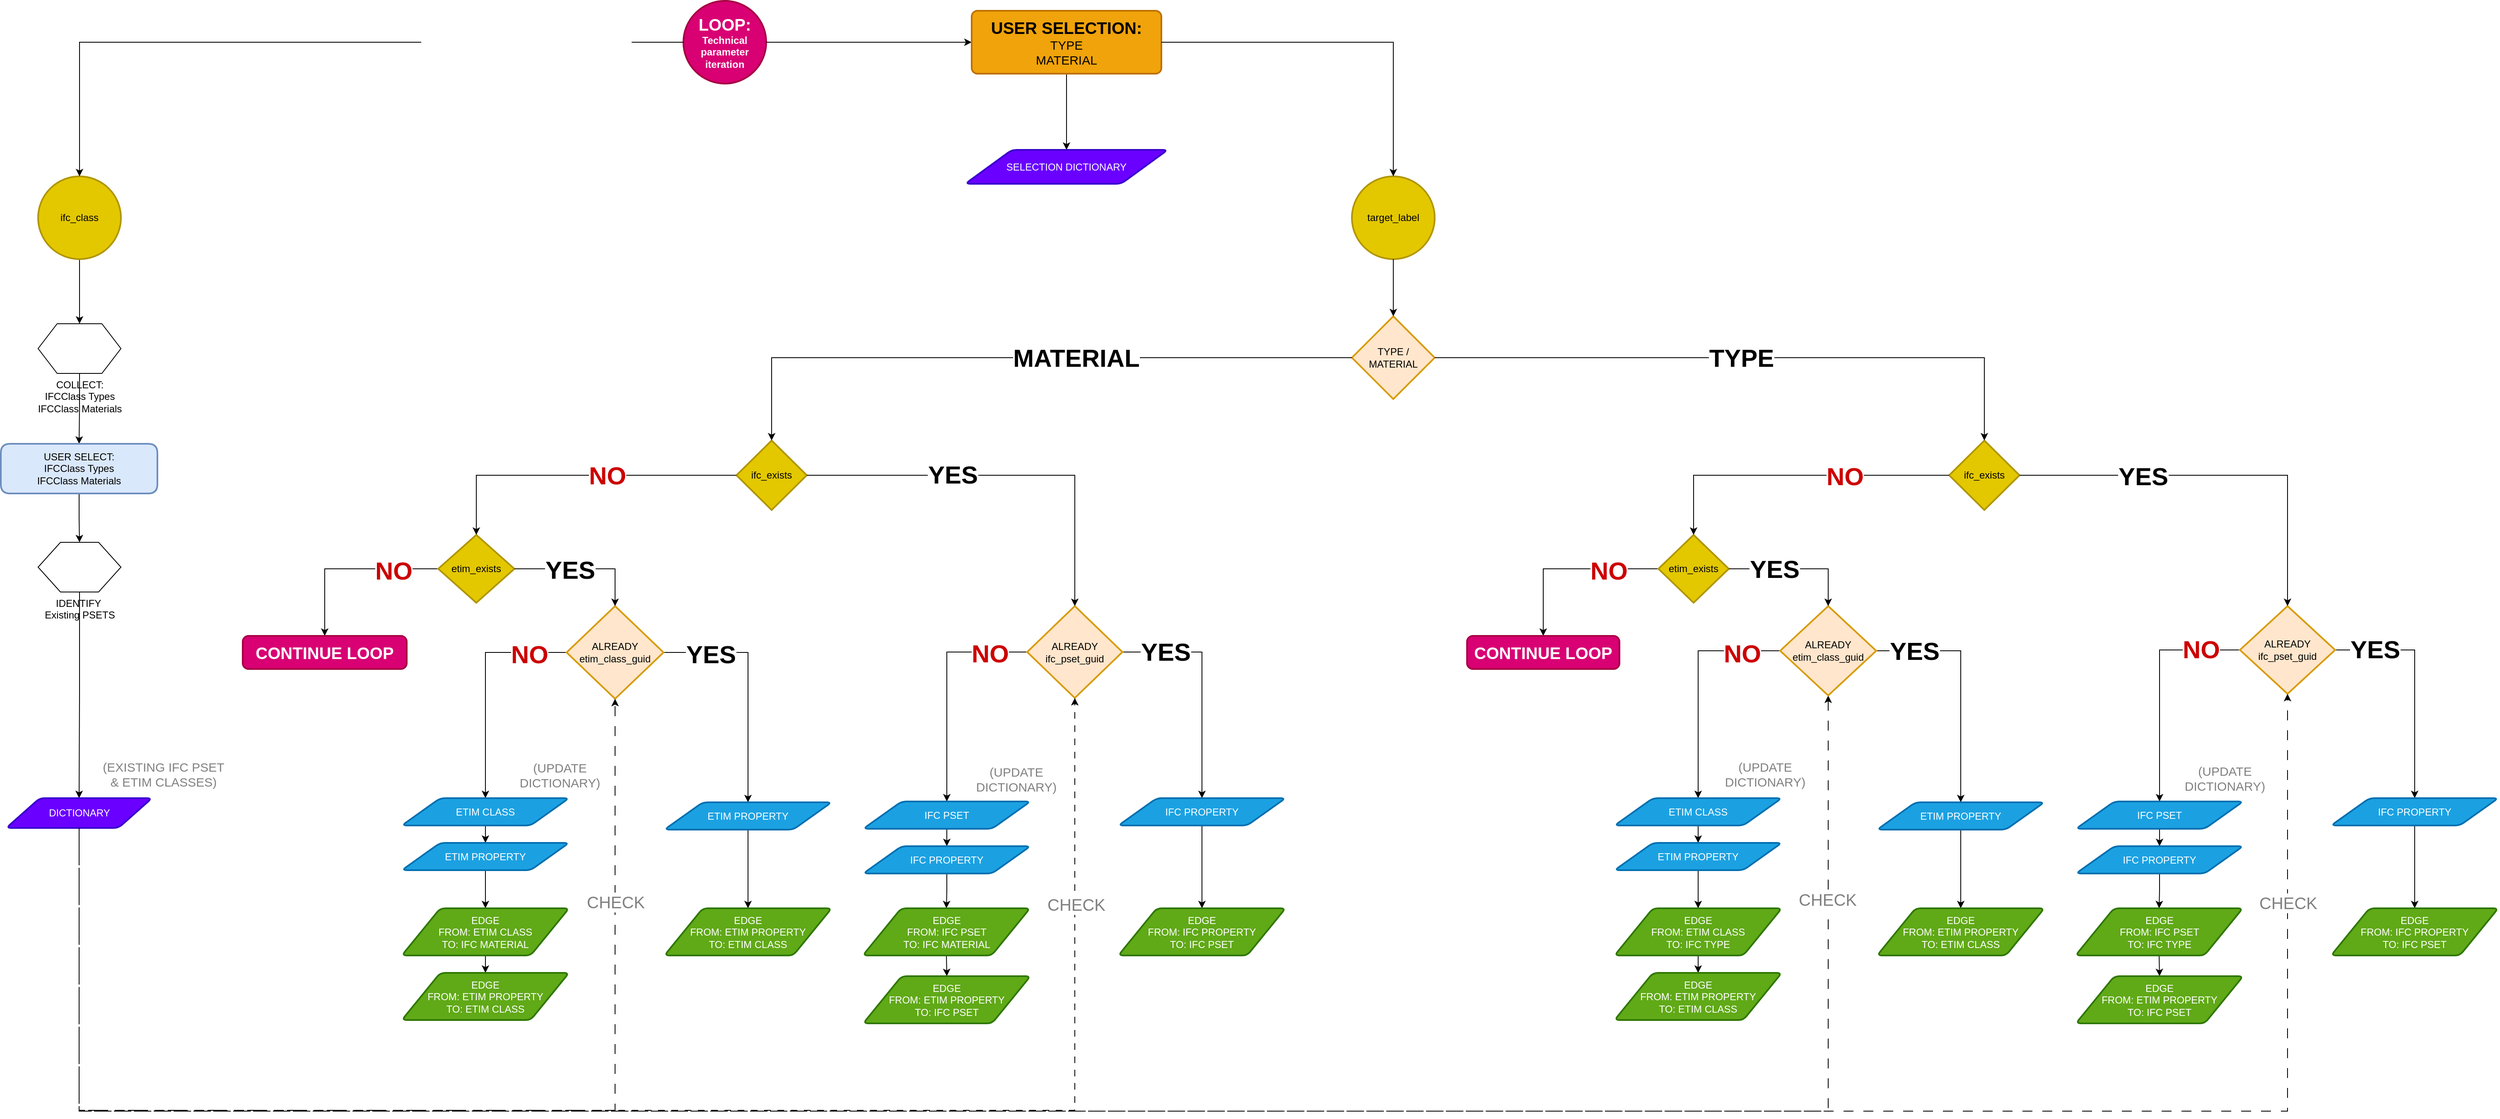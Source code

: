 <mxfile version="28.2.5">
  <diagram name="Page-1" id="zGWrGJ0KnjRnt5XvjetG">
    <mxGraphModel dx="2178" dy="1285" grid="0" gridSize="10" guides="1" tooltips="1" connect="1" arrows="1" fold="1" page="1" pageScale="1" pageWidth="3311" pageHeight="1654" math="0" shadow="0">
      <root>
        <mxCell id="0" />
        <mxCell id="1" parent="0" />
        <mxCell id="30pxRHg9Fm9ib9L_n-xo-12" style="edgeStyle=orthogonalEdgeStyle;rounded=0;orthogonalLoop=1;jettySize=auto;html=1;entryX=0.5;entryY=0;entryDx=0;entryDy=0;" parent="1" source="30pxRHg9Fm9ib9L_n-xo-1" target="30pxRHg9Fm9ib9L_n-xo-5" edge="1">
          <mxGeometry relative="1" as="geometry" />
        </mxCell>
        <mxCell id="30pxRHg9Fm9ib9L_n-xo-1" value="ifc_class" style="strokeWidth=2;html=1;shape=mxgraph.flowchart.start_2;whiteSpace=wrap;fillColor=#e3c800;strokeColor=#B09500;fontColor=#000000;" parent="1" vertex="1">
          <mxGeometry x="174" y="377" width="100" height="100" as="geometry" />
        </mxCell>
        <mxCell id="30pxRHg9Fm9ib9L_n-xo-13" style="edgeStyle=orthogonalEdgeStyle;rounded=0;orthogonalLoop=1;jettySize=auto;html=1;entryX=0.5;entryY=0;entryDx=0;entryDy=0;" parent="1" source="30pxRHg9Fm9ib9L_n-xo-5" target="30pxRHg9Fm9ib9L_n-xo-7" edge="1">
          <mxGeometry relative="1" as="geometry" />
        </mxCell>
        <mxCell id="30pxRHg9Fm9ib9L_n-xo-5" value="COLLECT:&lt;div&gt;IFCClass Types&lt;br&gt;IFCClass Materials&lt;/div&gt;" style="verticalLabelPosition=bottom;verticalAlign=top;html=1;shape=hexagon;perimeter=hexagonPerimeter2;arcSize=6;size=0.23;" parent="1" vertex="1">
          <mxGeometry x="174" y="555" width="100" height="60" as="geometry" />
        </mxCell>
        <mxCell id="30pxRHg9Fm9ib9L_n-xo-14" style="edgeStyle=orthogonalEdgeStyle;rounded=0;orthogonalLoop=1;jettySize=auto;html=1;" parent="1" source="30pxRHg9Fm9ib9L_n-xo-7" target="30pxRHg9Fm9ib9L_n-xo-8" edge="1">
          <mxGeometry relative="1" as="geometry" />
        </mxCell>
        <mxCell id="30pxRHg9Fm9ib9L_n-xo-7" value="USER SELECT:&lt;div&gt;IFCClass Types&lt;/div&gt;&lt;div&gt;IFCClass Materials&lt;/div&gt;" style="html=1;strokeWidth=2;shape=manualInput;whiteSpace=wrap;rounded=1;size=0;arcSize=22;fillColor=#dae8fc;strokeColor=#6c8ebf;" parent="1" vertex="1">
          <mxGeometry x="129" y="700" width="189" height="60" as="geometry" />
        </mxCell>
        <mxCell id="30pxRHg9Fm9ib9L_n-xo-15" style="edgeStyle=orthogonalEdgeStyle;rounded=0;orthogonalLoop=1;jettySize=auto;html=1;entryX=0.5;entryY=0;entryDx=0;entryDy=0;" parent="1" source="30pxRHg9Fm9ib9L_n-xo-8" target="30pxRHg9Fm9ib9L_n-xo-9" edge="1">
          <mxGeometry relative="1" as="geometry" />
        </mxCell>
        <mxCell id="30pxRHg9Fm9ib9L_n-xo-8" value="IDENTIFY&amp;nbsp;&lt;div&gt;Existing PSETS&lt;/div&gt;" style="verticalLabelPosition=bottom;verticalAlign=top;html=1;shape=hexagon;perimeter=hexagonPerimeter2;arcSize=6;size=0.27;" parent="1" vertex="1">
          <mxGeometry x="174" y="819" width="100" height="60" as="geometry" />
        </mxCell>
        <mxCell id="30pxRHg9Fm9ib9L_n-xo-9" value="DICTIONARY" style="shape=parallelogram;html=1;strokeWidth=2;perimeter=parallelogramPerimeter;whiteSpace=wrap;rounded=1;arcSize=12;size=0.23;fillColor=#6a00ff;strokeColor=#3700CC;fontColor=#ffffff;" parent="1" vertex="1">
          <mxGeometry x="135.5" y="1128" width="176" height="36" as="geometry" />
        </mxCell>
        <mxCell id="30pxRHg9Fm9ib9L_n-xo-10" value="TYPE / MATERIAL" style="strokeWidth=2;html=1;shape=mxgraph.flowchart.decision;whiteSpace=wrap;fillColor=#ffe6cc;strokeColor=#d79b00;" parent="1" vertex="1">
          <mxGeometry x="1760" y="546" width="100" height="100" as="geometry" />
        </mxCell>
        <mxCell id="30pxRHg9Fm9ib9L_n-xo-16" value="target_label" style="strokeWidth=2;html=1;shape=mxgraph.flowchart.start_2;whiteSpace=wrap;fillColor=#e3c800;strokeColor=#B09500;fontColor=#000000;" parent="1" vertex="1">
          <mxGeometry x="1760" y="377" width="100" height="100" as="geometry" />
        </mxCell>
        <mxCell id="0rWULEDfACyBqYcY1xk1-1" value="ifc_exists" style="strokeWidth=2;html=1;shape=mxgraph.flowchart.decision;whiteSpace=wrap;fillColor=#e3c800;strokeColor=#B09500;fontColor=#000000;" parent="1" vertex="1">
          <mxGeometry x="1017" y="696" width="85" height="84" as="geometry" />
        </mxCell>
        <mxCell id="0rWULEDfACyBqYcY1xk1-33" style="edgeStyle=orthogonalEdgeStyle;rounded=0;orthogonalLoop=1;jettySize=auto;html=1;entryX=0.5;entryY=0;entryDx=0;entryDy=0;" parent="1" source="0rWULEDfACyBqYcY1xk1-2" target="0rWULEDfACyBqYcY1xk1-5" edge="1">
          <mxGeometry relative="1" as="geometry" />
        </mxCell>
        <mxCell id="0rWULEDfACyBqYcY1xk1-97" value="&lt;font style=&quot;font-size: 30px; color: rgb(204, 0, 0);&quot;&gt;&lt;b&gt;NO&lt;/b&gt;&lt;/font&gt;" style="edgeLabel;html=1;align=center;verticalAlign=middle;resizable=0;points=[];" parent="0rWULEDfACyBqYcY1xk1-33" vertex="1" connectable="0">
          <mxGeometry x="-0.5" y="3" relative="1" as="geometry">
            <mxPoint y="-1" as="offset" />
          </mxGeometry>
        </mxCell>
        <mxCell id="0rWULEDfACyBqYcY1xk1-2" value="etim_exists" style="strokeWidth=2;html=1;shape=mxgraph.flowchart.decision;whiteSpace=wrap;fillColor=#e3c800;strokeColor=#B09500;fontColor=#000000;" parent="1" vertex="1">
          <mxGeometry x="657" y="810" width="92" height="82" as="geometry" />
        </mxCell>
        <mxCell id="0rWULEDfACyBqYcY1xk1-3" style="edgeStyle=orthogonalEdgeStyle;rounded=0;orthogonalLoop=1;jettySize=auto;html=1;entryX=0.5;entryY=0;entryDx=0;entryDy=0;entryPerimeter=0;" parent="1" source="0rWULEDfACyBqYcY1xk1-1" target="0rWULEDfACyBqYcY1xk1-2" edge="1">
          <mxGeometry relative="1" as="geometry" />
        </mxCell>
        <mxCell id="0rWULEDfACyBqYcY1xk1-96" value="&lt;font style=&quot;font-size: 30px; color: rgb(204, 0, 0);&quot;&gt;&lt;b&gt;NO&lt;/b&gt;&lt;/font&gt;" style="edgeLabel;html=1;align=center;verticalAlign=middle;resizable=0;points=[];" parent="0rWULEDfACyBqYcY1xk1-3" vertex="1" connectable="0">
          <mxGeometry x="-0.188" relative="1" as="geometry">
            <mxPoint as="offset" />
          </mxGeometry>
        </mxCell>
        <mxCell id="0rWULEDfACyBqYcY1xk1-35" style="edgeStyle=orthogonalEdgeStyle;rounded=0;orthogonalLoop=1;jettySize=auto;html=1;exitX=0;exitY=0.5;exitDx=0;exitDy=0;exitPerimeter=0;entryX=0.5;entryY=0;entryDx=0;entryDy=0;" parent="1" source="0rWULEDfACyBqYcY1xk1-4" target="0rWULEDfACyBqYcY1xk1-19" edge="1">
          <mxGeometry relative="1" as="geometry" />
        </mxCell>
        <mxCell id="0rWULEDfACyBqYcY1xk1-99" value="&lt;font style=&quot;font-size: 30px; color: rgb(204, 0, 0);&quot;&gt;&lt;b&gt;NO&lt;/b&gt;&lt;/font&gt;" style="edgeLabel;html=1;align=center;verticalAlign=middle;resizable=0;points=[];" parent="0rWULEDfACyBqYcY1xk1-35" vertex="1" connectable="0">
          <mxGeometry x="-0.668" y="1" relative="1" as="geometry">
            <mxPoint y="1" as="offset" />
          </mxGeometry>
        </mxCell>
        <mxCell id="0rWULEDfACyBqYcY1xk1-36" style="edgeStyle=orthogonalEdgeStyle;rounded=0;orthogonalLoop=1;jettySize=auto;html=1;exitX=1;exitY=0.5;exitDx=0;exitDy=0;exitPerimeter=0;entryX=0.5;entryY=0;entryDx=0;entryDy=0;" parent="1" source="0rWULEDfACyBqYcY1xk1-4" target="0rWULEDfACyBqYcY1xk1-23" edge="1">
          <mxGeometry relative="1" as="geometry">
            <mxPoint x="1040" y="1101" as="targetPoint" />
            <mxPoint x="927" y="968" as="sourcePoint" />
          </mxGeometry>
        </mxCell>
        <mxCell id="0rWULEDfACyBqYcY1xk1-100" value="&lt;font style=&quot;font-size: 30px;&quot;&gt;&lt;b&gt;YES&lt;/b&gt;&lt;/font&gt;" style="edgeLabel;html=1;align=center;verticalAlign=middle;resizable=0;points=[];" parent="0rWULEDfACyBqYcY1xk1-36" vertex="1" connectable="0">
          <mxGeometry x="-0.604" y="-2" relative="1" as="geometry">
            <mxPoint x="1" as="offset" />
          </mxGeometry>
        </mxCell>
        <mxCell id="0rWULEDfACyBqYcY1xk1-4" value="ALREADY&lt;div&gt;etim_class_guid&lt;/div&gt;" style="strokeWidth=2;html=1;shape=mxgraph.flowchart.decision;whiteSpace=wrap;fillColor=#ffe6cc;strokeColor=#d79b00;" parent="1" vertex="1">
          <mxGeometry x="812" y="896" width="117" height="112" as="geometry" />
        </mxCell>
        <mxCell id="0rWULEDfACyBqYcY1xk1-5" value="&lt;b&gt;&lt;font style=&quot;font-size: 20px;&quot;&gt;CONTINUE LOOP&lt;/font&gt;&lt;/b&gt;" style="rounded=1;whiteSpace=wrap;html=1;absoluteArcSize=1;arcSize=14;strokeWidth=2;fillColor=#d80073;strokeColor=#A50040;fontColor=#ffffff;" parent="1" vertex="1">
          <mxGeometry x="421" y="932" width="198" height="40" as="geometry" />
        </mxCell>
        <mxCell id="0rWULEDfACyBqYcY1xk1-42" style="edgeStyle=orthogonalEdgeStyle;rounded=0;orthogonalLoop=1;jettySize=auto;html=1;entryX=0.5;entryY=0;entryDx=0;entryDy=0;" parent="1" source="0rWULEDfACyBqYcY1xk1-12" target="0rWULEDfACyBqYcY1xk1-25" edge="1">
          <mxGeometry relative="1" as="geometry">
            <Array as="points">
              <mxPoint x="1271" y="952" />
            </Array>
          </mxGeometry>
        </mxCell>
        <mxCell id="0rWULEDfACyBqYcY1xk1-101" value="&lt;font style=&quot;font-size: 30px; color: rgb(204, 0, 0);&quot;&gt;&lt;b&gt;NO&lt;/b&gt;&lt;/font&gt;" style="edgeLabel;html=1;align=center;verticalAlign=middle;resizable=0;points=[];" parent="0rWULEDfACyBqYcY1xk1-42" vertex="1" connectable="0">
          <mxGeometry x="-0.671" y="1" relative="1" as="geometry">
            <mxPoint as="offset" />
          </mxGeometry>
        </mxCell>
        <mxCell id="0rWULEDfACyBqYcY1xk1-43" style="edgeStyle=orthogonalEdgeStyle;rounded=0;orthogonalLoop=1;jettySize=auto;html=1;exitX=1;exitY=0.5;exitDx=0;exitDy=0;exitPerimeter=0;entryX=0.5;entryY=0;entryDx=0;entryDy=0;" parent="1" source="0rWULEDfACyBqYcY1xk1-12" target="0rWULEDfACyBqYcY1xk1-29" edge="1">
          <mxGeometry relative="1" as="geometry" />
        </mxCell>
        <mxCell id="0rWULEDfACyBqYcY1xk1-102" value="&lt;font style=&quot;font-size: 30px;&quot;&gt;&lt;b&gt;YES&lt;/b&gt;&lt;/font&gt;" style="edgeLabel;html=1;align=center;verticalAlign=middle;resizable=0;points=[];" parent="0rWULEDfACyBqYcY1xk1-43" vertex="1" connectable="0">
          <mxGeometry x="-0.62" y="1" relative="1" as="geometry">
            <mxPoint as="offset" />
          </mxGeometry>
        </mxCell>
        <mxCell id="0rWULEDfACyBqYcY1xk1-12" value="ALREADY&lt;div&gt;ifc_pset_guid&lt;/div&gt;" style="strokeWidth=2;html=1;shape=mxgraph.flowchart.decision;whiteSpace=wrap;fillColor=#ffe6cc;strokeColor=#d79b00;" parent="1" vertex="1">
          <mxGeometry x="1368" y="896" width="115" height="111" as="geometry" />
        </mxCell>
        <mxCell id="0rWULEDfACyBqYcY1xk1-37" style="edgeStyle=orthogonalEdgeStyle;rounded=0;orthogonalLoop=1;jettySize=auto;html=1;exitX=0.5;exitY=1;exitDx=0;exitDy=0;entryX=0.5;entryY=0;entryDx=0;entryDy=0;" parent="1" source="0rWULEDfACyBqYcY1xk1-19" target="0rWULEDfACyBqYcY1xk1-20" edge="1">
          <mxGeometry relative="1" as="geometry" />
        </mxCell>
        <mxCell id="0rWULEDfACyBqYcY1xk1-19" value="ETIM CLASS" style="shape=parallelogram;html=1;strokeWidth=2;perimeter=parallelogramPerimeter;whiteSpace=wrap;rounded=1;arcSize=12;size=0.23;fillColor=#1ba1e2;fontColor=#ffffff;strokeColor=#006EAF;" parent="1" vertex="1">
          <mxGeometry x="613" y="1128" width="202" height="33" as="geometry" />
        </mxCell>
        <mxCell id="0rWULEDfACyBqYcY1xk1-38" style="edgeStyle=orthogonalEdgeStyle;rounded=0;orthogonalLoop=1;jettySize=auto;html=1;exitX=0.5;exitY=1;exitDx=0;exitDy=0;entryX=0.5;entryY=0;entryDx=0;entryDy=0;" parent="1" source="0rWULEDfACyBqYcY1xk1-20" target="0rWULEDfACyBqYcY1xk1-21" edge="1">
          <mxGeometry relative="1" as="geometry">
            <mxPoint x="714" y="1240" as="sourcePoint" />
          </mxGeometry>
        </mxCell>
        <mxCell id="0rWULEDfACyBqYcY1xk1-20" value="ETIM PROPERTY" style="shape=parallelogram;html=1;strokeWidth=2;perimeter=parallelogramPerimeter;whiteSpace=wrap;rounded=1;arcSize=12;size=0.23;fillColor=#1ba1e2;fontColor=#ffffff;strokeColor=#006EAF;" parent="1" vertex="1">
          <mxGeometry x="613" y="1182" width="202" height="33" as="geometry" />
        </mxCell>
        <mxCell id="0rWULEDfACyBqYcY1xk1-40" style="edgeStyle=orthogonalEdgeStyle;rounded=0;orthogonalLoop=1;jettySize=auto;html=1;exitX=0.5;exitY=1;exitDx=0;exitDy=0;entryX=0.5;entryY=0;entryDx=0;entryDy=0;" parent="1" source="0rWULEDfACyBqYcY1xk1-21" target="0rWULEDfACyBqYcY1xk1-22" edge="1">
          <mxGeometry relative="1" as="geometry" />
        </mxCell>
        <mxCell id="0rWULEDfACyBqYcY1xk1-21" value="EDGE&lt;div&gt;FROM: ETIM CLASS&lt;/div&gt;&lt;div&gt;TO: IFC MATERIAL&lt;/div&gt;" style="shape=parallelogram;html=1;strokeWidth=2;perimeter=parallelogramPerimeter;whiteSpace=wrap;rounded=1;arcSize=12;size=0.23;fillColor=#60a917;fontColor=#ffffff;strokeColor=#2D7600;" parent="1" vertex="1">
          <mxGeometry x="613" y="1261" width="202" height="57" as="geometry" />
        </mxCell>
        <mxCell id="0rWULEDfACyBqYcY1xk1-22" value="EDGE&lt;div&gt;FROM: ETIM PROPERTY&lt;/div&gt;&lt;div&gt;TO: ETIM CLASS&lt;/div&gt;" style="shape=parallelogram;html=1;strokeWidth=2;perimeter=parallelogramPerimeter;whiteSpace=wrap;rounded=1;arcSize=12;size=0.23;fillColor=#60a917;fontColor=#ffffff;strokeColor=#2D7600;" parent="1" vertex="1">
          <mxGeometry x="613" y="1339" width="202" height="57" as="geometry" />
        </mxCell>
        <mxCell id="0rWULEDfACyBqYcY1xk1-41" style="edgeStyle=orthogonalEdgeStyle;rounded=0;orthogonalLoop=1;jettySize=auto;html=1;exitX=0.5;exitY=1;exitDx=0;exitDy=0;entryX=0.5;entryY=0;entryDx=0;entryDy=0;" parent="1" source="0rWULEDfACyBqYcY1xk1-23" target="0rWULEDfACyBqYcY1xk1-24" edge="1">
          <mxGeometry relative="1" as="geometry" />
        </mxCell>
        <mxCell id="0rWULEDfACyBqYcY1xk1-23" value="ETIM PROPERTY" style="shape=parallelogram;html=1;strokeWidth=2;perimeter=parallelogramPerimeter;whiteSpace=wrap;rounded=1;arcSize=12;size=0.23;fillColor=#1ba1e2;fontColor=#ffffff;strokeColor=#006EAF;" parent="1" vertex="1">
          <mxGeometry x="930" y="1133" width="202" height="33" as="geometry" />
        </mxCell>
        <mxCell id="0rWULEDfACyBqYcY1xk1-24" value="EDGE&lt;div&gt;FROM: ETIM PROPERTY&lt;/div&gt;&lt;div&gt;TO: ETIM CLASS&lt;/div&gt;" style="shape=parallelogram;html=1;strokeWidth=2;perimeter=parallelogramPerimeter;whiteSpace=wrap;rounded=1;arcSize=12;size=0.23;fillColor=#60a917;fontColor=#ffffff;strokeColor=#2D7600;" parent="1" vertex="1">
          <mxGeometry x="930" y="1261" width="202" height="57" as="geometry" />
        </mxCell>
        <mxCell id="0rWULEDfACyBqYcY1xk1-44" style="edgeStyle=orthogonalEdgeStyle;rounded=0;orthogonalLoop=1;jettySize=auto;html=1;exitX=0.5;exitY=1;exitDx=0;exitDy=0;entryX=0.5;entryY=0;entryDx=0;entryDy=0;" parent="1" source="0rWULEDfACyBqYcY1xk1-25" target="0rWULEDfACyBqYcY1xk1-26" edge="1">
          <mxGeometry relative="1" as="geometry" />
        </mxCell>
        <mxCell id="0rWULEDfACyBqYcY1xk1-25" value="IFC PSET" style="shape=parallelogram;html=1;strokeWidth=2;perimeter=parallelogramPerimeter;whiteSpace=wrap;rounded=1;arcSize=12;size=0.23;fillColor=#1ba1e2;fontColor=#ffffff;strokeColor=#006EAF;" parent="1" vertex="1">
          <mxGeometry x="1170" y="1132" width="202" height="33" as="geometry" />
        </mxCell>
        <mxCell id="0rWULEDfACyBqYcY1xk1-45" style="edgeStyle=orthogonalEdgeStyle;rounded=0;orthogonalLoop=1;jettySize=auto;html=1;exitX=0.5;exitY=1;exitDx=0;exitDy=0;entryX=0.5;entryY=0;entryDx=0;entryDy=0;" parent="1" source="0rWULEDfACyBqYcY1xk1-26" target="0rWULEDfACyBqYcY1xk1-27" edge="1">
          <mxGeometry relative="1" as="geometry" />
        </mxCell>
        <mxCell id="0rWULEDfACyBqYcY1xk1-26" value="IFC PROPERTY" style="shape=parallelogram;html=1;strokeWidth=2;perimeter=parallelogramPerimeter;whiteSpace=wrap;rounded=1;arcSize=12;size=0.23;fillColor=#1ba1e2;fontColor=#ffffff;strokeColor=#006EAF;" parent="1" vertex="1">
          <mxGeometry x="1170" y="1186" width="202" height="33" as="geometry" />
        </mxCell>
        <mxCell id="0rWULEDfACyBqYcY1xk1-46" style="edgeStyle=orthogonalEdgeStyle;rounded=0;orthogonalLoop=1;jettySize=auto;html=1;exitX=0.5;exitY=1;exitDx=0;exitDy=0;entryX=0.5;entryY=0;entryDx=0;entryDy=0;" parent="1" source="0rWULEDfACyBqYcY1xk1-27" target="0rWULEDfACyBqYcY1xk1-28" edge="1">
          <mxGeometry relative="1" as="geometry" />
        </mxCell>
        <mxCell id="0rWULEDfACyBqYcY1xk1-27" value="EDGE&lt;div&gt;FROM: IFC PSET&lt;/div&gt;&lt;div&gt;TO: IFC MATERIAL&lt;/div&gt;" style="shape=parallelogram;html=1;strokeWidth=2;perimeter=parallelogramPerimeter;whiteSpace=wrap;rounded=1;arcSize=12;size=0.23;fillColor=#60a917;fontColor=#ffffff;strokeColor=#2D7600;" parent="1" vertex="1">
          <mxGeometry x="1169.5" y="1261" width="202" height="57" as="geometry" />
        </mxCell>
        <mxCell id="0rWULEDfACyBqYcY1xk1-28" value="EDGE&lt;div&gt;FROM: ETIM PROPERTY&lt;/div&gt;&lt;div&gt;TO: IFC PSET&lt;/div&gt;" style="shape=parallelogram;html=1;strokeWidth=2;perimeter=parallelogramPerimeter;whiteSpace=wrap;rounded=1;arcSize=12;size=0.23;fillColor=#60a917;fontColor=#ffffff;strokeColor=#2D7600;" parent="1" vertex="1">
          <mxGeometry x="1170" y="1343" width="202" height="57" as="geometry" />
        </mxCell>
        <mxCell id="0rWULEDfACyBqYcY1xk1-47" style="edgeStyle=orthogonalEdgeStyle;rounded=0;orthogonalLoop=1;jettySize=auto;html=1;exitX=0.5;exitY=1;exitDx=0;exitDy=0;entryX=0.5;entryY=0;entryDx=0;entryDy=0;" parent="1" source="0rWULEDfACyBqYcY1xk1-29" target="0rWULEDfACyBqYcY1xk1-30" edge="1">
          <mxGeometry relative="1" as="geometry" />
        </mxCell>
        <mxCell id="0rWULEDfACyBqYcY1xk1-29" value="IFC PROPERTY" style="shape=parallelogram;html=1;strokeWidth=2;perimeter=parallelogramPerimeter;whiteSpace=wrap;rounded=1;arcSize=12;size=0.23;fillColor=#1ba1e2;fontColor=#ffffff;strokeColor=#006EAF;" parent="1" vertex="1">
          <mxGeometry x="1478" y="1128" width="202" height="33" as="geometry" />
        </mxCell>
        <mxCell id="0rWULEDfACyBqYcY1xk1-30" value="EDGE&lt;div&gt;FROM: IFC PROPERTY&lt;/div&gt;&lt;div&gt;TO: IFC PSET&lt;/div&gt;" style="shape=parallelogram;html=1;strokeWidth=2;perimeter=parallelogramPerimeter;whiteSpace=wrap;rounded=1;arcSize=12;size=0.23;fillColor=#60a917;fontColor=#ffffff;strokeColor=#2D7600;" parent="1" vertex="1">
          <mxGeometry x="1478" y="1261" width="202" height="57" as="geometry" />
        </mxCell>
        <mxCell id="0rWULEDfACyBqYcY1xk1-31" style="edgeStyle=orthogonalEdgeStyle;rounded=0;orthogonalLoop=1;jettySize=auto;html=1;entryX=0.5;entryY=0;entryDx=0;entryDy=0;entryPerimeter=0;" parent="1" source="30pxRHg9Fm9ib9L_n-xo-10" target="0rWULEDfACyBqYcY1xk1-1" edge="1">
          <mxGeometry relative="1" as="geometry" />
        </mxCell>
        <mxCell id="0rWULEDfACyBqYcY1xk1-91" value="&lt;font style=&quot;font-size: 30px;&quot;&gt;&lt;b&gt;MATERIAL&lt;/b&gt;&lt;/font&gt;" style="edgeLabel;html=1;align=center;verticalAlign=middle;resizable=0;points=[];" parent="0rWULEDfACyBqYcY1xk1-31" vertex="1" connectable="0">
          <mxGeometry x="-0.171" relative="1" as="geometry">
            <mxPoint x="-1" as="offset" />
          </mxGeometry>
        </mxCell>
        <mxCell id="0rWULEDfACyBqYcY1xk1-32" style="edgeStyle=orthogonalEdgeStyle;rounded=0;orthogonalLoop=1;jettySize=auto;html=1;entryX=0.5;entryY=0;entryDx=0;entryDy=0;entryPerimeter=0;" parent="1" source="0rWULEDfACyBqYcY1xk1-1" target="0rWULEDfACyBqYcY1xk1-12" edge="1">
          <mxGeometry relative="1" as="geometry" />
        </mxCell>
        <mxCell id="0rWULEDfACyBqYcY1xk1-92" value="&lt;span style=&quot;font-size: 30px;&quot;&gt;&lt;b&gt;YES&lt;/b&gt;&lt;/span&gt;" style="edgeLabel;html=1;align=center;verticalAlign=middle;resizable=0;points=[];" parent="0rWULEDfACyBqYcY1xk1-32" vertex="1" connectable="0">
          <mxGeometry x="-0.272" y="1" relative="1" as="geometry">
            <mxPoint as="offset" />
          </mxGeometry>
        </mxCell>
        <mxCell id="0rWULEDfACyBqYcY1xk1-34" style="edgeStyle=orthogonalEdgeStyle;rounded=0;orthogonalLoop=1;jettySize=auto;html=1;exitX=1;exitY=0.5;exitDx=0;exitDy=0;exitPerimeter=0;entryX=0.5;entryY=0;entryDx=0;entryDy=0;entryPerimeter=0;" parent="1" source="0rWULEDfACyBqYcY1xk1-2" target="0rWULEDfACyBqYcY1xk1-4" edge="1">
          <mxGeometry relative="1" as="geometry" />
        </mxCell>
        <mxCell id="0rWULEDfACyBqYcY1xk1-98" value="&lt;font style=&quot;font-size: 30px;&quot;&gt;&lt;b&gt;YES&lt;/b&gt;&lt;/font&gt;" style="edgeLabel;html=1;align=center;verticalAlign=middle;resizable=0;points=[];" parent="0rWULEDfACyBqYcY1xk1-34" vertex="1" connectable="0">
          <mxGeometry x="-0.193" y="-1" relative="1" as="geometry">
            <mxPoint as="offset" />
          </mxGeometry>
        </mxCell>
        <mxCell id="0rWULEDfACyBqYcY1xk1-48" style="edgeStyle=orthogonalEdgeStyle;rounded=0;orthogonalLoop=1;jettySize=auto;html=1;exitX=0.5;exitY=1;exitDx=0;exitDy=0;exitPerimeter=0;entryX=0.5;entryY=0;entryDx=0;entryDy=0;entryPerimeter=0;" parent="1" source="30pxRHg9Fm9ib9L_n-xo-16" target="30pxRHg9Fm9ib9L_n-xo-10" edge="1">
          <mxGeometry relative="1" as="geometry" />
        </mxCell>
        <mxCell id="0rWULEDfACyBqYcY1xk1-49" value="ifc_exists" style="strokeWidth=2;html=1;shape=mxgraph.flowchart.decision;whiteSpace=wrap;fillColor=#e3c800;strokeColor=#B09500;fontColor=#000000;" parent="1" vertex="1">
          <mxGeometry x="2481" y="696" width="85" height="84" as="geometry" />
        </mxCell>
        <mxCell id="0rWULEDfACyBqYcY1xk1-50" style="edgeStyle=orthogonalEdgeStyle;rounded=0;orthogonalLoop=1;jettySize=auto;html=1;entryX=0.5;entryY=0;entryDx=0;entryDy=0;" parent="1" source="0rWULEDfACyBqYcY1xk1-51" target="0rWULEDfACyBqYcY1xk1-56" edge="1">
          <mxGeometry relative="1" as="geometry" />
        </mxCell>
        <mxCell id="0rWULEDfACyBqYcY1xk1-104" value="&lt;font style=&quot;font-size: 30px; color: rgb(204, 0, 0);&quot;&gt;&lt;b&gt;NO&lt;/b&gt;&lt;/font&gt;" style="edgeLabel;html=1;align=center;verticalAlign=middle;resizable=0;points=[];" parent="0rWULEDfACyBqYcY1xk1-50" vertex="1" connectable="0">
          <mxGeometry x="-0.463" y="3" relative="1" as="geometry">
            <mxPoint x="-1" y="-1" as="offset" />
          </mxGeometry>
        </mxCell>
        <mxCell id="0rWULEDfACyBqYcY1xk1-51" value="etim_exists" style="strokeWidth=2;html=1;shape=mxgraph.flowchart.decision;whiteSpace=wrap;fillColor=#e3c800;strokeColor=#B09500;fontColor=#000000;" parent="1" vertex="1">
          <mxGeometry x="2130" y="810" width="85" height="82" as="geometry" />
        </mxCell>
        <mxCell id="0rWULEDfACyBqYcY1xk1-52" style="edgeStyle=orthogonalEdgeStyle;rounded=0;orthogonalLoop=1;jettySize=auto;html=1;entryX=0.5;entryY=0;entryDx=0;entryDy=0;entryPerimeter=0;" parent="1" source="0rWULEDfACyBqYcY1xk1-49" target="0rWULEDfACyBqYcY1xk1-51" edge="1">
          <mxGeometry relative="1" as="geometry" />
        </mxCell>
        <mxCell id="0rWULEDfACyBqYcY1xk1-103" value="&lt;font style=&quot;font-size: 30px; color: rgb(204, 0, 0);&quot;&gt;&lt;b&gt;NO&lt;/b&gt;&lt;/font&gt;" style="edgeLabel;html=1;align=center;verticalAlign=middle;resizable=0;points=[];" parent="0rWULEDfACyBqYcY1xk1-52" vertex="1" connectable="0">
          <mxGeometry x="-0.335" y="1" relative="1" as="geometry">
            <mxPoint as="offset" />
          </mxGeometry>
        </mxCell>
        <mxCell id="0rWULEDfACyBqYcY1xk1-53" style="edgeStyle=orthogonalEdgeStyle;rounded=0;orthogonalLoop=1;jettySize=auto;html=1;exitX=0;exitY=0.5;exitDx=0;exitDy=0;exitPerimeter=0;entryX=0.5;entryY=0;entryDx=0;entryDy=0;" parent="1" source="0rWULEDfACyBqYcY1xk1-55" target="0rWULEDfACyBqYcY1xk1-61" edge="1">
          <mxGeometry relative="1" as="geometry" />
        </mxCell>
        <mxCell id="0rWULEDfACyBqYcY1xk1-105" value="&lt;font style=&quot;font-size: 30px; color: rgb(204, 0, 0);&quot;&gt;&lt;b&gt;NO&lt;/b&gt;&lt;/font&gt;" style="edgeLabel;html=1;align=center;verticalAlign=middle;resizable=0;points=[];" parent="0rWULEDfACyBqYcY1xk1-53" vertex="1" connectable="0">
          <mxGeometry x="-0.669" y="3" relative="1" as="geometry">
            <mxPoint as="offset" />
          </mxGeometry>
        </mxCell>
        <mxCell id="0rWULEDfACyBqYcY1xk1-54" style="edgeStyle=orthogonalEdgeStyle;rounded=0;orthogonalLoop=1;jettySize=auto;html=1;exitX=1;exitY=0.5;exitDx=0;exitDy=0;exitPerimeter=0;entryX=0.5;entryY=0;entryDx=0;entryDy=0;" parent="1" source="0rWULEDfACyBqYcY1xk1-55" target="0rWULEDfACyBqYcY1xk1-68" edge="1">
          <mxGeometry relative="1" as="geometry">
            <mxPoint x="2504" y="1101" as="targetPoint" />
            <mxPoint x="2391" y="968" as="sourcePoint" />
          </mxGeometry>
        </mxCell>
        <mxCell id="0rWULEDfACyBqYcY1xk1-109" value="&lt;font style=&quot;font-size: 30px;&quot;&gt;&lt;b&gt;YES&lt;/b&gt;&lt;/font&gt;" style="edgeLabel;html=1;align=center;verticalAlign=middle;resizable=0;points=[];" parent="0rWULEDfACyBqYcY1xk1-54" vertex="1" connectable="0">
          <mxGeometry x="-0.677" relative="1" as="geometry">
            <mxPoint as="offset" />
          </mxGeometry>
        </mxCell>
        <mxCell id="0rWULEDfACyBqYcY1xk1-88" style="edgeStyle=orthogonalEdgeStyle;rounded=0;orthogonalLoop=1;jettySize=auto;html=1;entryX=0.5;entryY=1;entryDx=0;entryDy=0;startArrow=classic;startFill=1;endArrow=none;endFill=0;dashed=1;dashPattern=12 12;" parent="1" source="0rWULEDfACyBqYcY1xk1-55" target="30pxRHg9Fm9ib9L_n-xo-9" edge="1">
          <mxGeometry relative="1" as="geometry">
            <Array as="points">
              <mxPoint x="2335" y="1506" />
              <mxPoint x="224" y="1506" />
            </Array>
          </mxGeometry>
        </mxCell>
        <mxCell id="u5JIoC_9zxZFoy5GMLDi-9" value="&lt;font style=&quot;font-size: 20px; color: rgb(128, 128, 128);&quot;&gt;CHECK&lt;/font&gt;" style="edgeLabel;html=1;align=center;verticalAlign=middle;resizable=0;points=[];" parent="0rWULEDfACyBqYcY1xk1-88" vertex="1" connectable="0">
          <mxGeometry x="-0.834" y="-1" relative="1" as="geometry">
            <mxPoint as="offset" />
          </mxGeometry>
        </mxCell>
        <mxCell id="0rWULEDfACyBqYcY1xk1-55" value="ALREADY&lt;div&gt;etim_class_guid&lt;/div&gt;" style="strokeWidth=2;html=1;shape=mxgraph.flowchart.decision;whiteSpace=wrap;fillColor=#ffe6cc;strokeColor=#d79b00;" parent="1" vertex="1">
          <mxGeometry x="2277" y="896" width="116" height="108" as="geometry" />
        </mxCell>
        <mxCell id="0rWULEDfACyBqYcY1xk1-56" value="&lt;b&gt;&lt;font style=&quot;font-size: 20px;&quot;&gt;CONTINUE LOOP&lt;/font&gt;&lt;/b&gt;" style="rounded=1;whiteSpace=wrap;html=1;absoluteArcSize=1;arcSize=14;strokeWidth=2;fillColor=#d80073;strokeColor=#A50040;fontColor=#ffffff;" parent="1" vertex="1">
          <mxGeometry x="1899" y="932" width="184" height="40" as="geometry" />
        </mxCell>
        <mxCell id="0rWULEDfACyBqYcY1xk1-57" style="edgeStyle=orthogonalEdgeStyle;rounded=0;orthogonalLoop=1;jettySize=auto;html=1;entryX=0.5;entryY=0;entryDx=0;entryDy=0;" parent="1" source="0rWULEDfACyBqYcY1xk1-59" target="0rWULEDfACyBqYcY1xk1-71" edge="1">
          <mxGeometry relative="1" as="geometry">
            <Array as="points">
              <mxPoint x="2735" y="949" />
            </Array>
          </mxGeometry>
        </mxCell>
        <mxCell id="0rWULEDfACyBqYcY1xk1-106" value="&lt;font style=&quot;font-size: 30px; color: rgb(204, 0, 0);&quot;&gt;&lt;b&gt;NO&lt;/b&gt;&lt;/font&gt;" style="edgeLabel;html=1;align=center;verticalAlign=middle;resizable=0;points=[];" parent="0rWULEDfACyBqYcY1xk1-57" vertex="1" connectable="0">
          <mxGeometry x="-0.663" y="-1" relative="1" as="geometry">
            <mxPoint as="offset" />
          </mxGeometry>
        </mxCell>
        <mxCell id="0rWULEDfACyBqYcY1xk1-58" style="edgeStyle=orthogonalEdgeStyle;rounded=0;orthogonalLoop=1;jettySize=auto;html=1;exitX=1;exitY=0.5;exitDx=0;exitDy=0;exitPerimeter=0;entryX=0.5;entryY=0;entryDx=0;entryDy=0;" parent="1" source="0rWULEDfACyBqYcY1xk1-59" target="0rWULEDfACyBqYcY1xk1-78" edge="1">
          <mxGeometry relative="1" as="geometry" />
        </mxCell>
        <mxCell id="0rWULEDfACyBqYcY1xk1-110" value="&lt;font style=&quot;font-size: 30px;&quot;&gt;&lt;b&gt;YES&lt;/b&gt;&lt;/font&gt;" style="edgeLabel;html=1;align=center;verticalAlign=middle;resizable=0;points=[];" parent="0rWULEDfACyBqYcY1xk1-58" vertex="1" connectable="0">
          <mxGeometry x="-0.656" y="1" relative="1" as="geometry">
            <mxPoint as="offset" />
          </mxGeometry>
        </mxCell>
        <mxCell id="0rWULEDfACyBqYcY1xk1-59" value="ALREADY&lt;div&gt;ifc_pset_guid&lt;/div&gt;" style="strokeWidth=2;html=1;shape=mxgraph.flowchart.decision;whiteSpace=wrap;fillColor=#ffe6cc;strokeColor=#d79b00;" parent="1" vertex="1">
          <mxGeometry x="2832" y="896" width="115" height="106" as="geometry" />
        </mxCell>
        <mxCell id="0rWULEDfACyBqYcY1xk1-60" style="edgeStyle=orthogonalEdgeStyle;rounded=0;orthogonalLoop=1;jettySize=auto;html=1;exitX=0.5;exitY=1;exitDx=0;exitDy=0;entryX=0.5;entryY=0;entryDx=0;entryDy=0;" parent="1" source="0rWULEDfACyBqYcY1xk1-61" target="0rWULEDfACyBqYcY1xk1-63" edge="1">
          <mxGeometry relative="1" as="geometry" />
        </mxCell>
        <mxCell id="0rWULEDfACyBqYcY1xk1-61" value="ETIM CLASS" style="shape=parallelogram;html=1;strokeWidth=2;perimeter=parallelogramPerimeter;whiteSpace=wrap;rounded=1;arcSize=12;size=0.23;fillColor=#1ba1e2;fontColor=#ffffff;strokeColor=#006EAF;" parent="1" vertex="1">
          <mxGeometry x="2077" y="1128" width="202" height="33" as="geometry" />
        </mxCell>
        <mxCell id="0rWULEDfACyBqYcY1xk1-62" style="edgeStyle=orthogonalEdgeStyle;rounded=0;orthogonalLoop=1;jettySize=auto;html=1;exitX=0.5;exitY=1;exitDx=0;exitDy=0;entryX=0.5;entryY=0;entryDx=0;entryDy=0;" parent="1" source="0rWULEDfACyBqYcY1xk1-63" target="0rWULEDfACyBqYcY1xk1-65" edge="1">
          <mxGeometry relative="1" as="geometry">
            <mxPoint x="2178" y="1240" as="sourcePoint" />
          </mxGeometry>
        </mxCell>
        <mxCell id="0rWULEDfACyBqYcY1xk1-63" value="ETIM PROPERTY" style="shape=parallelogram;html=1;strokeWidth=2;perimeter=parallelogramPerimeter;whiteSpace=wrap;rounded=1;arcSize=12;size=0.23;fillColor=#1ba1e2;fontColor=#ffffff;strokeColor=#006EAF;" parent="1" vertex="1">
          <mxGeometry x="2077" y="1182" width="202" height="33" as="geometry" />
        </mxCell>
        <mxCell id="0rWULEDfACyBqYcY1xk1-64" style="edgeStyle=orthogonalEdgeStyle;rounded=0;orthogonalLoop=1;jettySize=auto;html=1;exitX=0.5;exitY=1;exitDx=0;exitDy=0;entryX=0.5;entryY=0;entryDx=0;entryDy=0;" parent="1" source="0rWULEDfACyBqYcY1xk1-65" target="0rWULEDfACyBqYcY1xk1-66" edge="1">
          <mxGeometry relative="1" as="geometry" />
        </mxCell>
        <mxCell id="0rWULEDfACyBqYcY1xk1-65" value="EDGE&lt;div&gt;FROM: ETIM CLASS&lt;/div&gt;&lt;div&gt;TO: IFC TYPE&lt;/div&gt;" style="shape=parallelogram;html=1;strokeWidth=2;perimeter=parallelogramPerimeter;whiteSpace=wrap;rounded=1;arcSize=12;size=0.23;fillColor=#60a917;fontColor=#ffffff;strokeColor=#2D7600;" parent="1" vertex="1">
          <mxGeometry x="2077" y="1261" width="202" height="57" as="geometry" />
        </mxCell>
        <mxCell id="0rWULEDfACyBqYcY1xk1-66" value="EDGE&lt;div&gt;FROM: ETIM PROPERTY&lt;/div&gt;&lt;div&gt;TO: ETIM CLASS&lt;/div&gt;" style="shape=parallelogram;html=1;strokeWidth=2;perimeter=parallelogramPerimeter;whiteSpace=wrap;rounded=1;arcSize=12;size=0.23;fillColor=#60a917;fontColor=#ffffff;strokeColor=#2D7600;" parent="1" vertex="1">
          <mxGeometry x="2077" y="1339" width="202" height="57" as="geometry" />
        </mxCell>
        <mxCell id="0rWULEDfACyBqYcY1xk1-67" style="edgeStyle=orthogonalEdgeStyle;rounded=0;orthogonalLoop=1;jettySize=auto;html=1;exitX=0.5;exitY=1;exitDx=0;exitDy=0;entryX=0.5;entryY=0;entryDx=0;entryDy=0;" parent="1" source="0rWULEDfACyBqYcY1xk1-68" target="0rWULEDfACyBqYcY1xk1-69" edge="1">
          <mxGeometry relative="1" as="geometry" />
        </mxCell>
        <mxCell id="0rWULEDfACyBqYcY1xk1-68" value="ETIM PROPERTY" style="shape=parallelogram;html=1;strokeWidth=2;perimeter=parallelogramPerimeter;whiteSpace=wrap;rounded=1;arcSize=12;size=0.23;fillColor=#1ba1e2;fontColor=#ffffff;strokeColor=#006EAF;" parent="1" vertex="1">
          <mxGeometry x="2394" y="1133" width="202" height="33" as="geometry" />
        </mxCell>
        <mxCell id="0rWULEDfACyBqYcY1xk1-69" value="EDGE&lt;div&gt;FROM: ETIM PROPERTY&lt;/div&gt;&lt;div&gt;TO: ETIM CLASS&lt;/div&gt;" style="shape=parallelogram;html=1;strokeWidth=2;perimeter=parallelogramPerimeter;whiteSpace=wrap;rounded=1;arcSize=12;size=0.23;fillColor=#60a917;fontColor=#ffffff;strokeColor=#2D7600;" parent="1" vertex="1">
          <mxGeometry x="2394" y="1261" width="202" height="57" as="geometry" />
        </mxCell>
        <mxCell id="0rWULEDfACyBqYcY1xk1-70" style="edgeStyle=orthogonalEdgeStyle;rounded=0;orthogonalLoop=1;jettySize=auto;html=1;exitX=0.5;exitY=1;exitDx=0;exitDy=0;entryX=0.5;entryY=0;entryDx=0;entryDy=0;" parent="1" source="0rWULEDfACyBqYcY1xk1-71" target="0rWULEDfACyBqYcY1xk1-73" edge="1">
          <mxGeometry relative="1" as="geometry" />
        </mxCell>
        <mxCell id="0rWULEDfACyBqYcY1xk1-71" value="IFC PSET" style="shape=parallelogram;html=1;strokeWidth=2;perimeter=parallelogramPerimeter;whiteSpace=wrap;rounded=1;arcSize=12;size=0.23;fillColor=#1ba1e2;fontColor=#ffffff;strokeColor=#006EAF;" parent="1" vertex="1">
          <mxGeometry x="2634" y="1132" width="202" height="33" as="geometry" />
        </mxCell>
        <mxCell id="0rWULEDfACyBqYcY1xk1-72" style="edgeStyle=orthogonalEdgeStyle;rounded=0;orthogonalLoop=1;jettySize=auto;html=1;exitX=0.5;exitY=1;exitDx=0;exitDy=0;entryX=0.5;entryY=0;entryDx=0;entryDy=0;" parent="1" source="0rWULEDfACyBqYcY1xk1-73" target="0rWULEDfACyBqYcY1xk1-75" edge="1">
          <mxGeometry relative="1" as="geometry" />
        </mxCell>
        <mxCell id="0rWULEDfACyBqYcY1xk1-73" value="IFC PROPERTY" style="shape=parallelogram;html=1;strokeWidth=2;perimeter=parallelogramPerimeter;whiteSpace=wrap;rounded=1;arcSize=12;size=0.23;fillColor=#1ba1e2;fontColor=#ffffff;strokeColor=#006EAF;" parent="1" vertex="1">
          <mxGeometry x="2634" y="1186" width="202" height="33" as="geometry" />
        </mxCell>
        <mxCell id="0rWULEDfACyBqYcY1xk1-74" style="edgeStyle=orthogonalEdgeStyle;rounded=0;orthogonalLoop=1;jettySize=auto;html=1;exitX=0.5;exitY=1;exitDx=0;exitDy=0;entryX=0.5;entryY=0;entryDx=0;entryDy=0;" parent="1" source="0rWULEDfACyBqYcY1xk1-75" target="0rWULEDfACyBqYcY1xk1-76" edge="1">
          <mxGeometry relative="1" as="geometry" />
        </mxCell>
        <mxCell id="0rWULEDfACyBqYcY1xk1-75" value="EDGE&lt;div&gt;FROM: IFC PSET&lt;/div&gt;&lt;div&gt;TO: IFC TYPE&lt;/div&gt;" style="shape=parallelogram;html=1;strokeWidth=2;perimeter=parallelogramPerimeter;whiteSpace=wrap;rounded=1;arcSize=12;size=0.23;fillColor=#60a917;fontColor=#ffffff;strokeColor=#2D7600;" parent="1" vertex="1">
          <mxGeometry x="2633.5" y="1261" width="202" height="57" as="geometry" />
        </mxCell>
        <mxCell id="0rWULEDfACyBqYcY1xk1-76" value="EDGE&lt;div&gt;FROM: ETIM PROPERTY&lt;/div&gt;&lt;div&gt;TO: IFC PSET&lt;/div&gt;" style="shape=parallelogram;html=1;strokeWidth=2;perimeter=parallelogramPerimeter;whiteSpace=wrap;rounded=1;arcSize=12;size=0.23;fillColor=#60a917;fontColor=#ffffff;strokeColor=#2D7600;" parent="1" vertex="1">
          <mxGeometry x="2634" y="1343" width="202" height="57" as="geometry" />
        </mxCell>
        <mxCell id="0rWULEDfACyBqYcY1xk1-77" style="edgeStyle=orthogonalEdgeStyle;rounded=0;orthogonalLoop=1;jettySize=auto;html=1;exitX=0.5;exitY=1;exitDx=0;exitDy=0;entryX=0.5;entryY=0;entryDx=0;entryDy=0;" parent="1" source="0rWULEDfACyBqYcY1xk1-78" target="0rWULEDfACyBqYcY1xk1-79" edge="1">
          <mxGeometry relative="1" as="geometry" />
        </mxCell>
        <mxCell id="0rWULEDfACyBqYcY1xk1-78" value="IFC PROPERTY" style="shape=parallelogram;html=1;strokeWidth=2;perimeter=parallelogramPerimeter;whiteSpace=wrap;rounded=1;arcSize=12;size=0.23;fillColor=#1ba1e2;fontColor=#ffffff;strokeColor=#006EAF;" parent="1" vertex="1">
          <mxGeometry x="2942" y="1128" width="202" height="33" as="geometry" />
        </mxCell>
        <mxCell id="0rWULEDfACyBqYcY1xk1-79" value="EDGE&lt;div&gt;FROM: IFC PROPERTY&lt;/div&gt;&lt;div&gt;TO: IFC PSET&lt;/div&gt;" style="shape=parallelogram;html=1;strokeWidth=2;perimeter=parallelogramPerimeter;whiteSpace=wrap;rounded=1;arcSize=12;size=0.23;fillColor=#60a917;fontColor=#ffffff;strokeColor=#2D7600;" parent="1" vertex="1">
          <mxGeometry x="2942" y="1261" width="202" height="57" as="geometry" />
        </mxCell>
        <mxCell id="0rWULEDfACyBqYcY1xk1-80" style="edgeStyle=orthogonalEdgeStyle;rounded=0;orthogonalLoop=1;jettySize=auto;html=1;entryX=0.5;entryY=0;entryDx=0;entryDy=0;entryPerimeter=0;" parent="1" source="0rWULEDfACyBqYcY1xk1-49" target="0rWULEDfACyBqYcY1xk1-59" edge="1">
          <mxGeometry relative="1" as="geometry" />
        </mxCell>
        <mxCell id="0rWULEDfACyBqYcY1xk1-107" value="&lt;font style=&quot;font-size: 30px;&quot;&gt;&lt;b&gt;YES&lt;/b&gt;&lt;/font&gt;" style="edgeLabel;html=1;align=center;verticalAlign=middle;resizable=0;points=[];" parent="0rWULEDfACyBqYcY1xk1-80" vertex="1" connectable="0">
          <mxGeometry x="-0.383" relative="1" as="geometry">
            <mxPoint y="1" as="offset" />
          </mxGeometry>
        </mxCell>
        <mxCell id="0rWULEDfACyBqYcY1xk1-81" style="edgeStyle=orthogonalEdgeStyle;rounded=0;orthogonalLoop=1;jettySize=auto;html=1;exitX=1;exitY=0.5;exitDx=0;exitDy=0;exitPerimeter=0;entryX=0.5;entryY=0;entryDx=0;entryDy=0;entryPerimeter=0;" parent="1" source="0rWULEDfACyBqYcY1xk1-51" target="0rWULEDfACyBqYcY1xk1-55" edge="1">
          <mxGeometry relative="1" as="geometry" />
        </mxCell>
        <mxCell id="0rWULEDfACyBqYcY1xk1-108" value="&lt;font style=&quot;font-size: 30px;&quot;&gt;&lt;b&gt;YES&lt;/b&gt;&lt;/font&gt;" style="edgeLabel;html=1;align=center;verticalAlign=middle;resizable=0;points=[];" parent="0rWULEDfACyBqYcY1xk1-81" vertex="1" connectable="0">
          <mxGeometry x="-0.324" relative="1" as="geometry">
            <mxPoint x="-1" as="offset" />
          </mxGeometry>
        </mxCell>
        <mxCell id="0rWULEDfACyBqYcY1xk1-82" style="edgeStyle=orthogonalEdgeStyle;rounded=0;orthogonalLoop=1;jettySize=auto;html=1;exitX=1;exitY=0.5;exitDx=0;exitDy=0;exitPerimeter=0;entryX=0.5;entryY=0;entryDx=0;entryDy=0;entryPerimeter=0;" parent="1" source="30pxRHg9Fm9ib9L_n-xo-10" target="0rWULEDfACyBqYcY1xk1-49" edge="1">
          <mxGeometry relative="1" as="geometry" />
        </mxCell>
        <mxCell id="0rWULEDfACyBqYcY1xk1-90" value="&lt;font style=&quot;font-size: 30px;&quot;&gt;&lt;b&gt;TYPE&lt;/b&gt;&lt;/font&gt;" style="edgeLabel;html=1;align=center;verticalAlign=middle;resizable=0;points=[];" parent="0rWULEDfACyBqYcY1xk1-82" vertex="1" connectable="0">
          <mxGeometry x="-0.029" relative="1" as="geometry">
            <mxPoint x="-1" as="offset" />
          </mxGeometry>
        </mxCell>
        <mxCell id="0rWULEDfACyBqYcY1xk1-83" value="&lt;b&gt;&lt;font style=&quot;font-size: 20px;&quot;&gt;LOOP:&lt;/font&gt;&lt;/b&gt;&lt;div&gt;&lt;b&gt;Technical parameter iteration&lt;/b&gt;&lt;/div&gt;" style="strokeWidth=2;html=1;shape=mxgraph.flowchart.start_2;whiteSpace=wrap;fillColor=#d80073;fontColor=#ffffff;strokeColor=#A50040;" parent="1" vertex="1">
          <mxGeometry x="953" y="165" width="100" height="100" as="geometry" />
        </mxCell>
        <mxCell id="0rWULEDfACyBqYcY1xk1-84" style="edgeStyle=orthogonalEdgeStyle;rounded=0;orthogonalLoop=1;jettySize=auto;html=1;entryX=0.5;entryY=0;entryDx=0;entryDy=0;entryPerimeter=0;" parent="1" source="0rWULEDfACyBqYcY1xk1-83" target="30pxRHg9Fm9ib9L_n-xo-1" edge="1">
          <mxGeometry relative="1" as="geometry" />
        </mxCell>
        <mxCell id="0rWULEDfACyBqYcY1xk1-85" style="edgeStyle=orthogonalEdgeStyle;rounded=0;orthogonalLoop=1;jettySize=auto;html=1;exitX=1;exitY=0.5;exitDx=0;exitDy=0;exitPerimeter=0;entryX=0;entryY=0.5;entryDx=0;entryDy=0;" parent="1" source="0rWULEDfACyBqYcY1xk1-83" target="OD9x9PNWOuHDUIbQJd1Z-1" edge="1">
          <mxGeometry relative="1" as="geometry" />
        </mxCell>
        <mxCell id="0rWULEDfACyBqYcY1xk1-86" style="edgeStyle=orthogonalEdgeStyle;rounded=0;orthogonalLoop=1;jettySize=auto;html=1;exitX=0.5;exitY=1;exitDx=0;exitDy=0;entryX=0.5;entryY=1;entryDx=0;entryDy=0;entryPerimeter=0;dashed=1;dashPattern=12 12;" parent="1" source="30pxRHg9Fm9ib9L_n-xo-9" target="0rWULEDfACyBqYcY1xk1-4" edge="1">
          <mxGeometry relative="1" as="geometry">
            <Array as="points">
              <mxPoint x="224" y="1505" />
              <mxPoint x="870" y="1505" />
            </Array>
          </mxGeometry>
        </mxCell>
        <mxCell id="u5JIoC_9zxZFoy5GMLDi-7" value="&lt;font style=&quot;font-size: 20px; color: rgb(128, 128, 128);&quot;&gt;CHECK&lt;/font&gt;" style="edgeLabel;html=1;align=center;verticalAlign=middle;resizable=0;points=[];" parent="0rWULEDfACyBqYcY1xk1-86" vertex="1" connectable="0">
          <mxGeometry x="0.671" relative="1" as="geometry">
            <mxPoint as="offset" />
          </mxGeometry>
        </mxCell>
        <mxCell id="0rWULEDfACyBqYcY1xk1-87" style="edgeStyle=orthogonalEdgeStyle;rounded=0;orthogonalLoop=1;jettySize=auto;html=1;entryX=0.5;entryY=1;entryDx=0;entryDy=0;entryPerimeter=0;exitX=0.5;exitY=1;exitDx=0;exitDy=0;dashed=1;dashPattern=8 8;" parent="1" source="30pxRHg9Fm9ib9L_n-xo-9" target="0rWULEDfACyBqYcY1xk1-12" edge="1">
          <mxGeometry relative="1" as="geometry">
            <mxPoint x="245" y="1506" as="sourcePoint" />
            <mxPoint x="1446.5" y="1374.0" as="targetPoint" />
            <Array as="points">
              <mxPoint x="224" y="1505" />
              <mxPoint x="1426" y="1505" />
            </Array>
          </mxGeometry>
        </mxCell>
        <mxCell id="u5JIoC_9zxZFoy5GMLDi-8" value="&lt;font style=&quot;color: rgb(128, 128, 128); font-size: 20px;&quot;&gt;CHECK&lt;/font&gt;" style="edgeLabel;html=1;align=center;verticalAlign=middle;resizable=0;points=[];" parent="0rWULEDfACyBqYcY1xk1-87" vertex="1" connectable="0">
          <mxGeometry x="0.757" y="-1" relative="1" as="geometry">
            <mxPoint y="1" as="offset" />
          </mxGeometry>
        </mxCell>
        <mxCell id="0rWULEDfACyBqYcY1xk1-89" style="edgeStyle=orthogonalEdgeStyle;rounded=0;orthogonalLoop=1;jettySize=auto;html=1;entryX=0.5;entryY=1;entryDx=0;entryDy=0;entryPerimeter=0;dashed=1;dashPattern=12 12;" parent="1" source="30pxRHg9Fm9ib9L_n-xo-9" target="0rWULEDfACyBqYcY1xk1-59" edge="1">
          <mxGeometry relative="1" as="geometry">
            <Array as="points">
              <mxPoint x="224" y="1506" />
              <mxPoint x="2890" y="1506" />
            </Array>
          </mxGeometry>
        </mxCell>
        <mxCell id="u5JIoC_9zxZFoy5GMLDi-10" value="&lt;font style=&quot;font-size: 20px; color: rgb(128, 128, 128);&quot;&gt;CHECK&lt;/font&gt;" style="edgeLabel;html=1;align=center;verticalAlign=middle;resizable=0;points=[];" parent="0rWULEDfACyBqYcY1xk1-89" vertex="1" connectable="0">
          <mxGeometry x="0.857" relative="1" as="geometry">
            <mxPoint y="1" as="offset" />
          </mxGeometry>
        </mxCell>
        <mxCell id="u5JIoC_9zxZFoy5GMLDi-11" value="&lt;font style=&quot;color: rgb(128, 128, 128); font-size: 15px;&quot;&gt;(UPDATE DICTIONARY)&lt;/font&gt;" style="text;html=1;align=center;verticalAlign=middle;whiteSpace=wrap;rounded=0;strokeWidth=5;" parent="1" vertex="1">
          <mxGeometry x="729" y="1072.5" width="150" height="55.5" as="geometry" />
        </mxCell>
        <mxCell id="u5JIoC_9zxZFoy5GMLDi-12" value="&lt;font style=&quot;color: rgb(128, 128, 128); font-size: 15px;&quot;&gt;(UPDATE DICTIONARY)&lt;/font&gt;" style="text;html=1;align=center;verticalAlign=middle;whiteSpace=wrap;rounded=0;strokeWidth=5;" parent="1" vertex="1">
          <mxGeometry x="1280" y="1077.5" width="150" height="55.5" as="geometry" />
        </mxCell>
        <mxCell id="u5JIoC_9zxZFoy5GMLDi-13" value="&lt;font style=&quot;color: rgb(128, 128, 128); font-size: 15px;&quot;&gt;(UPDATE DICTIONARY)&lt;/font&gt;" style="text;html=1;align=center;verticalAlign=middle;whiteSpace=wrap;rounded=0;strokeWidth=5;" parent="1" vertex="1">
          <mxGeometry x="2184" y="1071.5" width="150" height="55.5" as="geometry" />
        </mxCell>
        <mxCell id="u5JIoC_9zxZFoy5GMLDi-14" value="&lt;font style=&quot;color: rgb(128, 128, 128); font-size: 15px;&quot;&gt;(UPDATE DICTIONARY)&lt;/font&gt;" style="text;html=1;align=center;verticalAlign=middle;whiteSpace=wrap;rounded=0;strokeWidth=5;" parent="1" vertex="1">
          <mxGeometry x="2739" y="1076.5" width="150" height="55.5" as="geometry" />
        </mxCell>
        <mxCell id="u5JIoC_9zxZFoy5GMLDi-15" value="&lt;font style=&quot;color: rgb(128, 128, 128); font-size: 15px;&quot;&gt;(EXISTING IFC PSET &amp;amp; ETIM CLASSES)&lt;/font&gt;" style="text;html=1;align=center;verticalAlign=middle;whiteSpace=wrap;rounded=0;strokeWidth=5;" parent="1" vertex="1">
          <mxGeometry x="245" y="1071.5" width="161" height="55.5" as="geometry" />
        </mxCell>
        <mxCell id="R6eL3yzRtGYfrv0uHi_O-4" style="edgeStyle=orthogonalEdgeStyle;rounded=0;orthogonalLoop=1;jettySize=auto;html=1;exitX=0.5;exitY=1;exitDx=0;exitDy=0;entryX=0.5;entryY=0;entryDx=0;entryDy=0;" parent="1" source="OD9x9PNWOuHDUIbQJd1Z-1" target="R6eL3yzRtGYfrv0uHi_O-1" edge="1">
          <mxGeometry relative="1" as="geometry" />
        </mxCell>
        <mxCell id="OD9x9PNWOuHDUIbQJd1Z-1" value="&lt;font style=&quot;&quot;&gt;&lt;span style=&quot;font-size: 20px;&quot;&gt;&lt;b&gt;USER SELECTION:&lt;/b&gt;&lt;/span&gt;&lt;br&gt;&lt;font style=&quot;font-size: 15px;&quot;&gt;TYPE&lt;/font&gt;&lt;/font&gt;&lt;div&gt;&lt;font style=&quot;font-size: 15px;&quot;&gt;MATERIAL&lt;/font&gt;&lt;/div&gt;" style="rounded=1;whiteSpace=wrap;html=1;absoluteArcSize=1;arcSize=14;strokeWidth=2;fillColor=#f0a30a;fontColor=#000000;strokeColor=#BD7000;" parent="1" vertex="1">
          <mxGeometry x="1301" y="177" width="229" height="76" as="geometry" />
        </mxCell>
        <mxCell id="OD9x9PNWOuHDUIbQJd1Z-2" style="edgeStyle=orthogonalEdgeStyle;rounded=0;orthogonalLoop=1;jettySize=auto;html=1;exitX=1;exitY=0.5;exitDx=0;exitDy=0;entryX=0.5;entryY=0;entryDx=0;entryDy=0;entryPerimeter=0;" parent="1" source="OD9x9PNWOuHDUIbQJd1Z-1" target="30pxRHg9Fm9ib9L_n-xo-16" edge="1">
          <mxGeometry relative="1" as="geometry" />
        </mxCell>
        <mxCell id="R6eL3yzRtGYfrv0uHi_O-1" value="SELECTION DICTIONARY" style="shape=parallelogram;html=1;strokeWidth=2;perimeter=parallelogramPerimeter;whiteSpace=wrap;rounded=1;arcSize=12;size=0.23;fillColor=#6a00ff;fontColor=#ffffff;strokeColor=#3700CC;" parent="1" vertex="1">
          <mxGeometry x="1293.25" y="345" width="244.5" height="41" as="geometry" />
        </mxCell>
      </root>
    </mxGraphModel>
  </diagram>
</mxfile>
